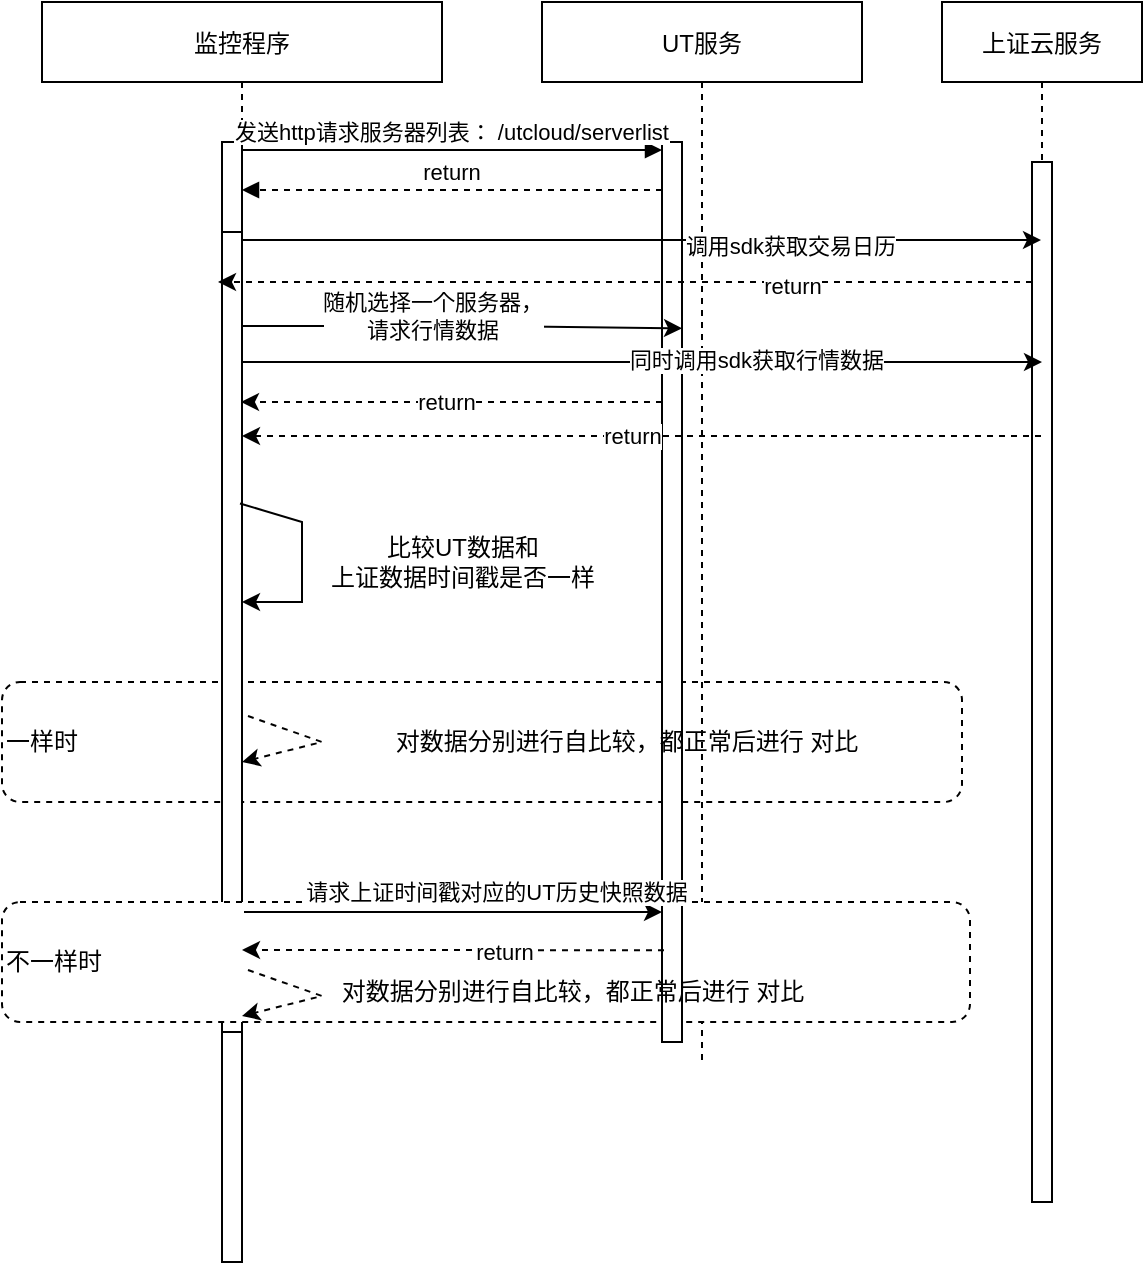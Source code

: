<mxfile version="20.3.3" type="github">
  <diagram id="kgpKYQtTHZ0yAKxKKP6v" name="Page-1">
    <mxGraphModel dx="866" dy="448" grid="1" gridSize="10" guides="1" tooltips="1" connect="1" arrows="1" fold="1" page="1" pageScale="1" pageWidth="850" pageHeight="1100" math="0" shadow="0">
      <root>
        <mxCell id="0" />
        <mxCell id="1" parent="0" />
        <mxCell id="3nuBFxr9cyL0pnOWT2aG-1" value="监控程序" style="shape=umlLifeline;perimeter=lifelinePerimeter;container=1;collapsible=0;recursiveResize=0;rounded=0;shadow=0;strokeWidth=1;" parent="1" vertex="1">
          <mxGeometry x="50" y="80" width="200" height="630" as="geometry" />
        </mxCell>
        <mxCell id="TW5NTbADMQYvQO35s2Zn-44" value="一样时" style="rounded=1;whiteSpace=wrap;html=1;dashed=1;align=left;" vertex="1" parent="3nuBFxr9cyL0pnOWT2aG-1">
          <mxGeometry x="-20" y="340" width="480" height="60" as="geometry" />
        </mxCell>
        <mxCell id="3nuBFxr9cyL0pnOWT2aG-2" value="" style="points=[];perimeter=orthogonalPerimeter;rounded=0;shadow=0;strokeWidth=1;" parent="3nuBFxr9cyL0pnOWT2aG-1" vertex="1">
          <mxGeometry x="90" y="70" width="10" height="560" as="geometry" />
        </mxCell>
        <mxCell id="3nuBFxr9cyL0pnOWT2aG-4" value="" style="points=[];perimeter=orthogonalPerimeter;rounded=0;shadow=0;strokeWidth=1;" parent="3nuBFxr9cyL0pnOWT2aG-1" vertex="1">
          <mxGeometry x="90" y="115" width="10" height="400" as="geometry" />
        </mxCell>
        <mxCell id="3nuBFxr9cyL0pnOWT2aG-5" value="UT服务" style="shape=umlLifeline;perimeter=lifelinePerimeter;container=1;collapsible=0;recursiveResize=0;rounded=0;shadow=0;strokeWidth=1;" parent="1" vertex="1">
          <mxGeometry x="300" y="80" width="160" height="530" as="geometry" />
        </mxCell>
        <mxCell id="TW5NTbADMQYvQO35s2Zn-47" value="不一样时" style="rounded=1;whiteSpace=wrap;html=1;dashed=1;align=left;" vertex="1" parent="3nuBFxr9cyL0pnOWT2aG-5">
          <mxGeometry x="-270" y="450" width="484" height="60" as="geometry" />
        </mxCell>
        <mxCell id="3nuBFxr9cyL0pnOWT2aG-6" value="" style="points=[];perimeter=orthogonalPerimeter;rounded=0;shadow=0;strokeWidth=1;" parent="3nuBFxr9cyL0pnOWT2aG-5" vertex="1">
          <mxGeometry x="60" y="70" width="10" height="450" as="geometry" />
        </mxCell>
        <mxCell id="TW5NTbADMQYvQO35s2Zn-46" value="对数据分别进行自比较，都正常后进行 对比" style="text;html=1;align=center;verticalAlign=middle;resizable=0;points=[];autosize=1;strokeColor=none;fillColor=none;" vertex="1" parent="3nuBFxr9cyL0pnOWT2aG-5">
          <mxGeometry x="-83" y="355" width="250" height="30" as="geometry" />
        </mxCell>
        <mxCell id="TW5NTbADMQYvQO35s2Zn-54" value="" style="endArrow=classic;html=1;rounded=0;exitX=0.1;exitY=0.898;exitDx=0;exitDy=0;exitPerimeter=0;dashed=1;" edge="1" parent="3nuBFxr9cyL0pnOWT2aG-5" source="3nuBFxr9cyL0pnOWT2aG-6">
          <mxGeometry width="50" height="50" relative="1" as="geometry">
            <mxPoint x="55" y="477.95" as="sourcePoint" />
            <mxPoint x="-150" y="474" as="targetPoint" />
          </mxGeometry>
        </mxCell>
        <mxCell id="TW5NTbADMQYvQO35s2Zn-56" value="return" style="edgeLabel;html=1;align=center;verticalAlign=middle;resizable=0;points=[];" vertex="1" connectable="0" parent="TW5NTbADMQYvQO35s2Zn-54">
          <mxGeometry x="-0.242" y="1" relative="1" as="geometry">
            <mxPoint as="offset" />
          </mxGeometry>
        </mxCell>
        <mxCell id="TW5NTbADMQYvQO35s2Zn-57" value="对数据分别进行自比较，都正常后进行 对比" style="text;html=1;align=center;verticalAlign=middle;resizable=0;points=[];autosize=1;strokeColor=none;fillColor=none;" vertex="1" parent="3nuBFxr9cyL0pnOWT2aG-5">
          <mxGeometry x="-110" y="480" width="250" height="30" as="geometry" />
        </mxCell>
        <mxCell id="3nuBFxr9cyL0pnOWT2aG-8" value="发送http请求服务器列表： /utcloud/serverlist" style="verticalAlign=bottom;endArrow=block;entryX=0;entryY=0;shadow=0;strokeWidth=1;" parent="1" edge="1">
          <mxGeometry relative="1" as="geometry">
            <mxPoint x="150" y="154.0" as="sourcePoint" />
            <mxPoint x="360" y="154.0" as="targetPoint" />
          </mxGeometry>
        </mxCell>
        <mxCell id="3nuBFxr9cyL0pnOWT2aG-9" value="return" style="verticalAlign=bottom;endArrow=block;entryX=1;entryY=0;shadow=0;strokeWidth=1;dashed=1;" parent="1" edge="1">
          <mxGeometry relative="1" as="geometry">
            <mxPoint x="360" y="174" as="sourcePoint" />
            <mxPoint x="150" y="174" as="targetPoint" />
          </mxGeometry>
        </mxCell>
        <mxCell id="TW5NTbADMQYvQO35s2Zn-10" value="上证云服务" style="shape=umlLifeline;perimeter=lifelinePerimeter;container=1;collapsible=0;recursiveResize=0;rounded=0;shadow=0;strokeWidth=1;" vertex="1" parent="1">
          <mxGeometry x="500" y="80" width="100" height="600" as="geometry" />
        </mxCell>
        <mxCell id="TW5NTbADMQYvQO35s2Zn-11" value="" style="points=[];perimeter=orthogonalPerimeter;rounded=0;shadow=0;strokeWidth=1;" vertex="1" parent="TW5NTbADMQYvQO35s2Zn-10">
          <mxGeometry x="45" y="80" width="10" height="520" as="geometry" />
        </mxCell>
        <mxCell id="TW5NTbADMQYvQO35s2Zn-12" value="" style="endArrow=classic;html=1;rounded=0;" edge="1" parent="1">
          <mxGeometry width="50" height="50" relative="1" as="geometry">
            <mxPoint x="150" y="199" as="sourcePoint" />
            <mxPoint x="549.5" y="199" as="targetPoint" />
          </mxGeometry>
        </mxCell>
        <mxCell id="TW5NTbADMQYvQO35s2Zn-13" value="调用sdk获取交易日历" style="edgeLabel;html=1;align=center;verticalAlign=middle;resizable=0;points=[];" vertex="1" connectable="0" parent="TW5NTbADMQYvQO35s2Zn-12">
          <mxGeometry x="0.372" y="-3" relative="1" as="geometry">
            <mxPoint as="offset" />
          </mxGeometry>
        </mxCell>
        <mxCell id="TW5NTbADMQYvQO35s2Zn-14" value="" style="endArrow=classic;html=1;rounded=0;dashed=1;entryX=-0.2;entryY=0.1;entryDx=0;entryDy=0;entryPerimeter=0;" edge="1" parent="1">
          <mxGeometry width="50" height="50" relative="1" as="geometry">
            <mxPoint x="545" y="220" as="sourcePoint" />
            <mxPoint x="138" y="220" as="targetPoint" />
          </mxGeometry>
        </mxCell>
        <mxCell id="TW5NTbADMQYvQO35s2Zn-15" value="return" style="edgeLabel;html=1;align=center;verticalAlign=middle;resizable=0;points=[];" vertex="1" connectable="0" parent="TW5NTbADMQYvQO35s2Zn-14">
          <mxGeometry x="-0.41" y="2" relative="1" as="geometry">
            <mxPoint as="offset" />
          </mxGeometry>
        </mxCell>
        <mxCell id="TW5NTbADMQYvQO35s2Zn-16" value="" style="endArrow=classic;html=1;rounded=0;entryX=1;entryY=0.207;entryDx=0;entryDy=0;entryPerimeter=0;" edge="1" parent="1" target="3nuBFxr9cyL0pnOWT2aG-6">
          <mxGeometry width="50" height="50" relative="1" as="geometry">
            <mxPoint x="149.5" y="242" as="sourcePoint" />
            <mxPoint x="350" y="242" as="targetPoint" />
            <Array as="points">
              <mxPoint x="270" y="242" />
            </Array>
          </mxGeometry>
        </mxCell>
        <mxCell id="TW5NTbADMQYvQO35s2Zn-17" value="随机选择一个服务器，&lt;br&gt;请求行情数据" style="edgeLabel;html=1;align=center;verticalAlign=middle;resizable=0;points=[];" vertex="1" connectable="0" parent="TW5NTbADMQYvQO35s2Zn-16">
          <mxGeometry x="-0.133" y="-3" relative="1" as="geometry">
            <mxPoint y="-8" as="offset" />
          </mxGeometry>
        </mxCell>
        <mxCell id="TW5NTbADMQYvQO35s2Zn-18" value="" style="endArrow=classic;html=1;rounded=0;" edge="1" parent="1" source="3nuBFxr9cyL0pnOWT2aG-4">
          <mxGeometry width="50" height="50" relative="1" as="geometry">
            <mxPoint x="400" y="250" as="sourcePoint" />
            <mxPoint x="550" y="260" as="targetPoint" />
          </mxGeometry>
        </mxCell>
        <mxCell id="TW5NTbADMQYvQO35s2Zn-19" value="同时调用sdk获取行情数据" style="edgeLabel;html=1;align=center;verticalAlign=middle;resizable=0;points=[];" vertex="1" connectable="0" parent="TW5NTbADMQYvQO35s2Zn-18">
          <mxGeometry x="0.282" y="1" relative="1" as="geometry">
            <mxPoint as="offset" />
          </mxGeometry>
        </mxCell>
        <mxCell id="TW5NTbADMQYvQO35s2Zn-20" value="" style="endArrow=classic;html=1;rounded=0;dashed=1;" edge="1" parent="1">
          <mxGeometry width="50" height="50" relative="1" as="geometry">
            <mxPoint x="360" y="280" as="sourcePoint" />
            <mxPoint x="149.5" y="280" as="targetPoint" />
            <Array as="points">
              <mxPoint x="320" y="280" />
            </Array>
          </mxGeometry>
        </mxCell>
        <mxCell id="TW5NTbADMQYvQO35s2Zn-21" value="return" style="edgeLabel;html=1;align=center;verticalAlign=middle;resizable=0;points=[];" vertex="1" connectable="0" parent="TW5NTbADMQYvQO35s2Zn-20">
          <mxGeometry x="0.025" relative="1" as="geometry">
            <mxPoint as="offset" />
          </mxGeometry>
        </mxCell>
        <mxCell id="TW5NTbADMQYvQO35s2Zn-22" value="" style="endArrow=classic;html=1;rounded=0;dashed=1;" edge="1" parent="1">
          <mxGeometry width="50" height="50" relative="1" as="geometry">
            <mxPoint x="549.5" y="297" as="sourcePoint" />
            <mxPoint x="150" y="297" as="targetPoint" />
            <Array as="points">
              <mxPoint x="340" y="297" />
            </Array>
          </mxGeometry>
        </mxCell>
        <mxCell id="TW5NTbADMQYvQO35s2Zn-23" value="return" style="edgeLabel;html=1;align=center;verticalAlign=middle;resizable=0;points=[];" vertex="1" connectable="0" parent="TW5NTbADMQYvQO35s2Zn-22">
          <mxGeometry x="0.025" relative="1" as="geometry">
            <mxPoint as="offset" />
          </mxGeometry>
        </mxCell>
        <mxCell id="TW5NTbADMQYvQO35s2Zn-37" value="比较UT数据和&lt;br&gt;上证数据时间戳是否一样" style="text;html=1;align=center;verticalAlign=middle;resizable=0;points=[];autosize=1;strokeColor=none;fillColor=none;" vertex="1" parent="1">
          <mxGeometry x="180" y="340" width="160" height="40" as="geometry" />
        </mxCell>
        <mxCell id="TW5NTbADMQYvQO35s2Zn-45" value="" style="endArrow=classic;html=1;rounded=0;dashed=1;exitX=1.3;exitY=0.605;exitDx=0;exitDy=0;exitPerimeter=0;" edge="1" parent="1" source="3nuBFxr9cyL0pnOWT2aG-4">
          <mxGeometry width="50" height="50" relative="1" as="geometry">
            <mxPoint x="182" y="439" as="sourcePoint" />
            <mxPoint x="150" y="460" as="targetPoint" />
            <Array as="points">
              <mxPoint x="190" y="450" />
            </Array>
          </mxGeometry>
        </mxCell>
        <mxCell id="TW5NTbADMQYvQO35s2Zn-50" value="" style="endArrow=classic;html=1;rounded=0;exitX=1.1;exitY=0.85;exitDx=0;exitDy=0;exitPerimeter=0;" edge="1" parent="1" source="3nuBFxr9cyL0pnOWT2aG-4" target="3nuBFxr9cyL0pnOWT2aG-6">
          <mxGeometry width="50" height="50" relative="1" as="geometry">
            <mxPoint x="400" y="460" as="sourcePoint" />
            <mxPoint x="450" y="410" as="targetPoint" />
          </mxGeometry>
        </mxCell>
        <mxCell id="TW5NTbADMQYvQO35s2Zn-51" value="请求上证时间戳对应的UT历史快照数据" style="edgeLabel;html=1;align=center;verticalAlign=middle;resizable=0;points=[];" vertex="1" connectable="0" parent="TW5NTbADMQYvQO35s2Zn-50">
          <mxGeometry x="0.195" y="-3" relative="1" as="geometry">
            <mxPoint x="1" y="-13" as="offset" />
          </mxGeometry>
        </mxCell>
        <mxCell id="TW5NTbADMQYvQO35s2Zn-52" value="" style="endArrow=classic;html=1;rounded=0;exitX=0.495;exitY=0.398;exitDx=0;exitDy=0;exitPerimeter=0;" edge="1" parent="1" source="3nuBFxr9cyL0pnOWT2aG-1" target="3nuBFxr9cyL0pnOWT2aG-1">
          <mxGeometry width="50" height="50" relative="1" as="geometry">
            <mxPoint x="400" y="360" as="sourcePoint" />
            <mxPoint x="450" y="310" as="targetPoint" />
            <Array as="points">
              <mxPoint x="180" y="340" />
              <mxPoint x="180" y="380" />
            </Array>
          </mxGeometry>
        </mxCell>
        <mxCell id="TW5NTbADMQYvQO35s2Zn-58" value="" style="endArrow=classic;html=1;rounded=0;dashed=1;exitX=1.3;exitY=0.605;exitDx=0;exitDy=0;exitPerimeter=0;" edge="1" parent="1">
          <mxGeometry width="50" height="50" relative="1" as="geometry">
            <mxPoint x="153" y="564" as="sourcePoint" />
            <mxPoint x="150" y="587" as="targetPoint" />
            <Array as="points">
              <mxPoint x="190" y="577" />
            </Array>
          </mxGeometry>
        </mxCell>
      </root>
    </mxGraphModel>
  </diagram>
</mxfile>
